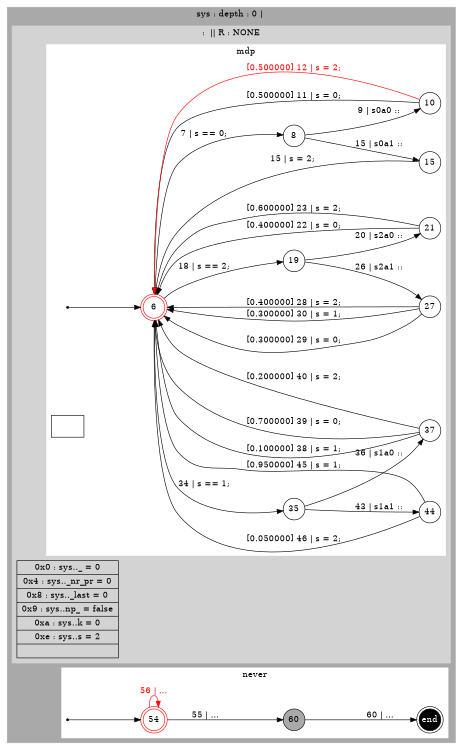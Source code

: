 digraph finite_state_machine {
	rankdir=LR
	size="8,5" 

	subgraph cluster_sys {
		style=filled;
		color=darkgrey;
		label = " sys : depth : 0 |  "; 
		subgraph cluster_ {
			style=filled;
			color=lightgrey;
			label = "  :  || R : NONE  "; 
 "node1091"[ 
			label = "0x0   :   sys.._                  = 0
 | 0x4   :   sys.._nr_pr             = 0
 | 0x8   :   sys.._last              = 0
 | 0x9   :   sys..np_                = false
 | 0xa   :   sys..k                  = 0
 | 0xe   :   sys..s                  = 2
 | "
			shape = "record" 
];
			subgraph cluster_mdp {
				style=filled;
				color=white;
				label = "mdp" ; 
				93824994284762 [label = 6, shape = doublecircle, color = red, fixedsize = true]; 
				s93824994284762 [shape = point];
 "node1098"[ 
				label = ""
				shape = "record" 
];
				93824994323626 [label = 35, shape = circle, fixedsize = true ];
				93824994324586 [label = 44, shape = circle, fixedsize = true ];
				93824994324362 [label = 37, shape = circle, fixedsize = true ];
				93824994320586 [label = 19, shape = circle, fixedsize = true ];
				93824994322842 [label = 27, shape = circle, fixedsize = true ];
				93824994322618 [label = 21, shape = circle, fixedsize = true ];
				93824994320186 [label = 8, shape = circle, fixedsize = true ];
				93824994321450 [label = 15, shape = circle, fixedsize = true ];
				93824994321018 [label = 10, shape = circle, fixedsize = true ];
				s93824994284762 -> 93824994284762;
				93824994323626 -> 93824994324362 [ label = "36 | s1a0 :: "];
				93824994284762 -> 93824994320186 [ label = "7 | s == 0; "];
				93824994284762 -> 93824994320586 [ label = "18 | s == 2; "];
				93824994320186 -> 93824994321018 [ label = "9 | s0a0 :: "];
				93824994320186 -> 93824994321450 [ label = "15 | s0a1 :: "];
				93824994321450 -> 93824994284762 [ label = "15 | s = 2; "];
				93824994321018 -> 93824994284762 [ label = " [0.500000] 11 | s = 0; "];
				93824994321018 -> 93824994284762 [color = red, fontcolor = red, label = " [0.500000] 12 | s = 2; "];
				93824994284762 -> 93824994323626 [ label = "34 | s == 1; "];
				93824994320586 -> 93824994322618 [ label = "20 | s2a0 :: "];
				93824994320586 -> 93824994322842 [ label = "26 | s2a1 :: "];
				93824994322618 -> 93824994284762 [ label = " [0.400000] 22 | s = 0; "];
				93824994322618 -> 93824994284762 [ label = " [0.600000] 23 | s = 2; "];
				93824994322842 -> 93824994284762 [ label = " [0.400000] 28 | s = 2; "];
				93824994322842 -> 93824994284762 [ label = " [0.300000] 29 | s = 0; "];
				93824994322842 -> 93824994284762 [ label = " [0.300000] 30 | s = 1; "];
				93824994323626 -> 93824994324586 [ label = "43 | s1a1 :: "];
				93824994324362 -> 93824994284762 [ label = " [0.100000] 38 | s = 1; "];
				93824994324362 -> 93824994284762 [ label = " [0.700000] 39 | s = 0; "];
				93824994324362 -> 93824994284762 [ label = " [0.200000] 40 | s = 2; "];
				93824994324586 -> 93824994284762 [ label = " [0.950000] 45 | s = 1; "];
				93824994324586 -> 93824994284762 [ label = " [0.050000] 46 | s = 2; "];

			}
		}
		subgraph cluster_never {
			style=filled;
			color=white;
			label = " never "; 
			93824994322384 [label = 54, shape = doublecircle, color = red, fixedsize = true]; 
			s93824994322384 [shape = point];
			e [shape = doublecircle, fixedsize = true, style = filled, fillcolor = black, fontcolor = white,  label = end];
			93824994318768 [label = 60, shape = circle, fixedsize = true , style = filled, fillcolor = darkgrey];
			s93824994322384 -> 93824994322384;
			93824994318768 -> e [ label = "60 | ..."];
			93824994322384 -> 93824994318768 [ label = "55 | ..."];
			93824994322384 -> 93824994322384 [color = red, fontcolor = red, label = "56 | ..."];

		}

	}

}